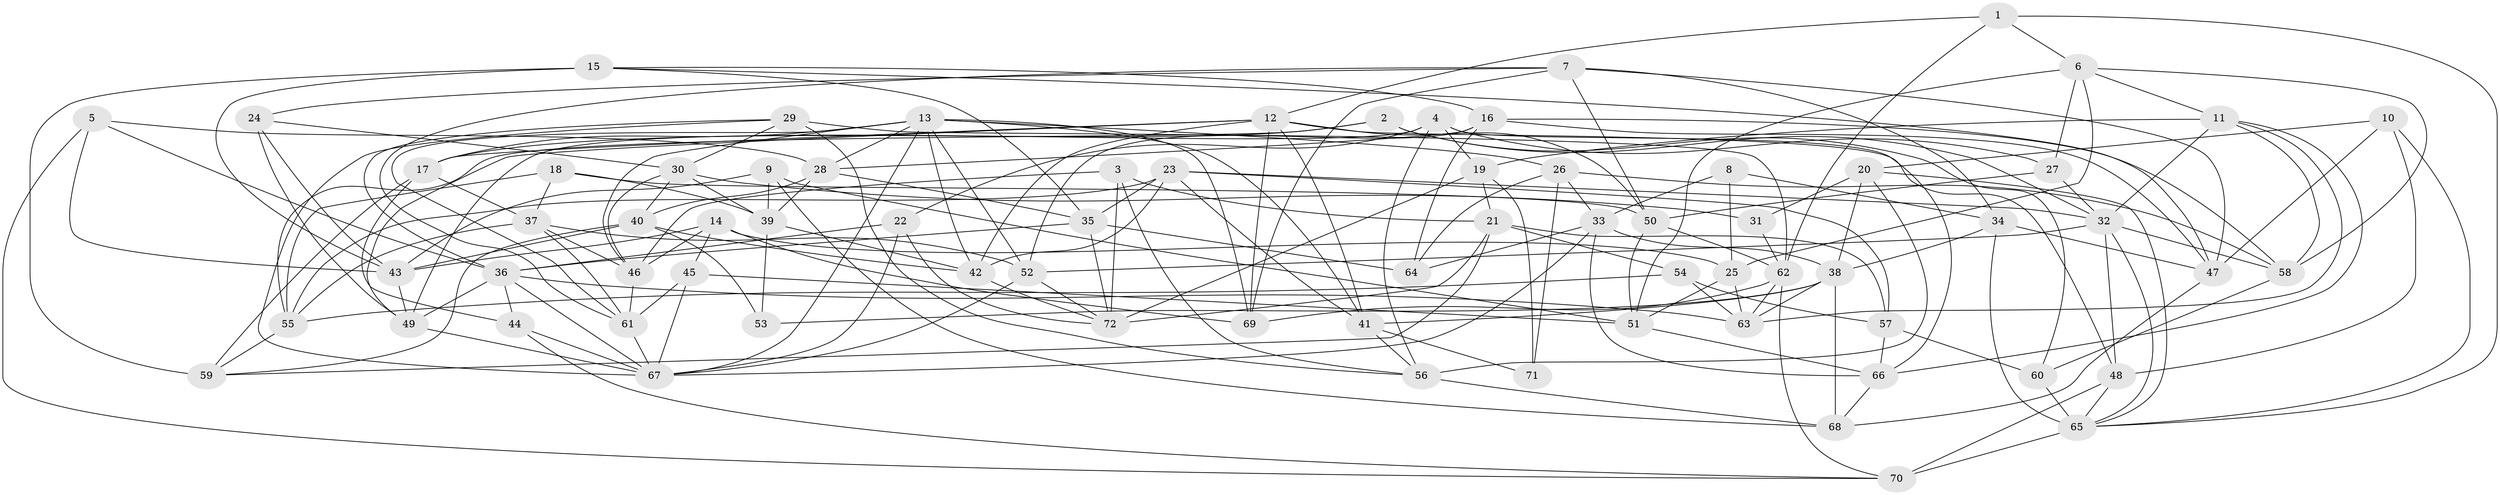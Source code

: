 // original degree distribution, {4: 1.0}
// Generated by graph-tools (version 1.1) at 2025/03/03/09/25 03:03:11]
// undirected, 72 vertices, 198 edges
graph export_dot {
graph [start="1"]
  node [color=gray90,style=filled];
  1;
  2;
  3;
  4;
  5;
  6;
  7;
  8;
  9;
  10;
  11;
  12;
  13;
  14;
  15;
  16;
  17;
  18;
  19;
  20;
  21;
  22;
  23;
  24;
  25;
  26;
  27;
  28;
  29;
  30;
  31;
  32;
  33;
  34;
  35;
  36;
  37;
  38;
  39;
  40;
  41;
  42;
  43;
  44;
  45;
  46;
  47;
  48;
  49;
  50;
  51;
  52;
  53;
  54;
  55;
  56;
  57;
  58;
  59;
  60;
  61;
  62;
  63;
  64;
  65;
  66;
  67;
  68;
  69;
  70;
  71;
  72;
  1 -- 6 [weight=1.0];
  1 -- 12 [weight=1.0];
  1 -- 62 [weight=1.0];
  1 -- 65 [weight=1.0];
  2 -- 17 [weight=1.0];
  2 -- 32 [weight=1.0];
  2 -- 55 [weight=1.0];
  2 -- 60 [weight=1.0];
  3 -- 21 [weight=1.0];
  3 -- 46 [weight=1.0];
  3 -- 56 [weight=1.0];
  3 -- 72 [weight=1.0];
  4 -- 19 [weight=1.0];
  4 -- 22 [weight=1.0];
  4 -- 27 [weight=1.0];
  4 -- 49 [weight=1.0];
  4 -- 56 [weight=1.0];
  4 -- 66 [weight=1.0];
  5 -- 28 [weight=1.0];
  5 -- 36 [weight=1.0];
  5 -- 43 [weight=1.0];
  5 -- 70 [weight=1.0];
  6 -- 11 [weight=1.0];
  6 -- 25 [weight=1.0];
  6 -- 27 [weight=1.0];
  6 -- 51 [weight=1.0];
  6 -- 58 [weight=1.0];
  7 -- 24 [weight=1.0];
  7 -- 34 [weight=1.0];
  7 -- 47 [weight=1.0];
  7 -- 50 [weight=1.0];
  7 -- 61 [weight=1.0];
  7 -- 69 [weight=1.0];
  8 -- 25 [weight=2.0];
  8 -- 33 [weight=1.0];
  8 -- 34 [weight=1.0];
  9 -- 39 [weight=1.0];
  9 -- 43 [weight=1.0];
  9 -- 51 [weight=1.0];
  9 -- 68 [weight=1.0];
  10 -- 20 [weight=1.0];
  10 -- 47 [weight=1.0];
  10 -- 48 [weight=1.0];
  10 -- 65 [weight=1.0];
  11 -- 19 [weight=1.0];
  11 -- 32 [weight=1.0];
  11 -- 58 [weight=1.0];
  11 -- 63 [weight=1.0];
  11 -- 66 [weight=1.0];
  12 -- 17 [weight=1.0];
  12 -- 41 [weight=1.0];
  12 -- 42 [weight=1.0];
  12 -- 48 [weight=1.0];
  12 -- 49 [weight=1.0];
  12 -- 50 [weight=1.0];
  12 -- 69 [weight=1.0];
  13 -- 17 [weight=1.0];
  13 -- 26 [weight=1.0];
  13 -- 28 [weight=1.0];
  13 -- 41 [weight=1.0];
  13 -- 42 [weight=1.0];
  13 -- 46 [weight=1.0];
  13 -- 52 [weight=1.0];
  13 -- 61 [weight=1.0];
  13 -- 67 [weight=1.0];
  13 -- 69 [weight=1.0];
  14 -- 25 [weight=1.0];
  14 -- 43 [weight=2.0];
  14 -- 45 [weight=1.0];
  14 -- 46 [weight=1.0];
  14 -- 69 [weight=1.0];
  15 -- 16 [weight=1.0];
  15 -- 35 [weight=1.0];
  15 -- 43 [weight=1.0];
  15 -- 47 [weight=1.0];
  15 -- 59 [weight=2.0];
  16 -- 28 [weight=1.0];
  16 -- 47 [weight=1.0];
  16 -- 52 [weight=1.0];
  16 -- 58 [weight=1.0];
  16 -- 64 [weight=1.0];
  17 -- 37 [weight=1.0];
  17 -- 44 [weight=1.0];
  17 -- 59 [weight=1.0];
  18 -- 37 [weight=1.0];
  18 -- 39 [weight=1.0];
  18 -- 50 [weight=1.0];
  18 -- 55 [weight=1.0];
  19 -- 21 [weight=1.0];
  19 -- 71 [weight=1.0];
  19 -- 72 [weight=2.0];
  20 -- 31 [weight=1.0];
  20 -- 38 [weight=2.0];
  20 -- 56 [weight=1.0];
  20 -- 65 [weight=1.0];
  21 -- 54 [weight=1.0];
  21 -- 57 [weight=1.0];
  21 -- 59 [weight=1.0];
  21 -- 72 [weight=1.0];
  22 -- 36 [weight=1.0];
  22 -- 67 [weight=1.0];
  22 -- 72 [weight=1.0];
  23 -- 32 [weight=1.0];
  23 -- 35 [weight=1.0];
  23 -- 41 [weight=1.0];
  23 -- 42 [weight=1.0];
  23 -- 55 [weight=1.0];
  23 -- 57 [weight=1.0];
  24 -- 30 [weight=1.0];
  24 -- 43 [weight=1.0];
  24 -- 49 [weight=1.0];
  25 -- 51 [weight=1.0];
  25 -- 63 [weight=1.0];
  26 -- 33 [weight=1.0];
  26 -- 58 [weight=1.0];
  26 -- 64 [weight=1.0];
  26 -- 71 [weight=2.0];
  27 -- 32 [weight=1.0];
  27 -- 50 [weight=1.0];
  28 -- 35 [weight=1.0];
  28 -- 39 [weight=1.0];
  28 -- 40 [weight=1.0];
  29 -- 30 [weight=1.0];
  29 -- 36 [weight=1.0];
  29 -- 56 [weight=1.0];
  29 -- 62 [weight=2.0];
  29 -- 67 [weight=1.0];
  30 -- 31 [weight=1.0];
  30 -- 39 [weight=1.0];
  30 -- 40 [weight=1.0];
  30 -- 46 [weight=1.0];
  31 -- 62 [weight=2.0];
  32 -- 48 [weight=1.0];
  32 -- 52 [weight=1.0];
  32 -- 58 [weight=1.0];
  32 -- 65 [weight=1.0];
  33 -- 38 [weight=1.0];
  33 -- 64 [weight=1.0];
  33 -- 66 [weight=1.0];
  33 -- 67 [weight=1.0];
  34 -- 38 [weight=1.0];
  34 -- 47 [weight=1.0];
  34 -- 65 [weight=2.0];
  35 -- 36 [weight=1.0];
  35 -- 64 [weight=1.0];
  35 -- 72 [weight=1.0];
  36 -- 44 [weight=1.0];
  36 -- 49 [weight=1.0];
  36 -- 63 [weight=1.0];
  36 -- 67 [weight=1.0];
  37 -- 46 [weight=1.0];
  37 -- 52 [weight=1.0];
  37 -- 55 [weight=1.0];
  37 -- 61 [weight=1.0];
  38 -- 41 [weight=1.0];
  38 -- 53 [weight=2.0];
  38 -- 63 [weight=1.0];
  38 -- 68 [weight=2.0];
  39 -- 42 [weight=1.0];
  39 -- 53 [weight=1.0];
  40 -- 42 [weight=1.0];
  40 -- 43 [weight=1.0];
  40 -- 53 [weight=1.0];
  40 -- 59 [weight=1.0];
  41 -- 56 [weight=1.0];
  41 -- 71 [weight=1.0];
  42 -- 72 [weight=1.0];
  43 -- 49 [weight=1.0];
  44 -- 67 [weight=1.0];
  44 -- 70 [weight=1.0];
  45 -- 51 [weight=1.0];
  45 -- 61 [weight=1.0];
  45 -- 67 [weight=1.0];
  46 -- 61 [weight=1.0];
  47 -- 68 [weight=1.0];
  48 -- 65 [weight=1.0];
  48 -- 70 [weight=2.0];
  49 -- 67 [weight=1.0];
  50 -- 51 [weight=1.0];
  50 -- 62 [weight=1.0];
  51 -- 66 [weight=1.0];
  52 -- 67 [weight=1.0];
  52 -- 72 [weight=1.0];
  54 -- 55 [weight=1.0];
  54 -- 57 [weight=1.0];
  54 -- 63 [weight=1.0];
  55 -- 59 [weight=1.0];
  56 -- 68 [weight=1.0];
  57 -- 60 [weight=2.0];
  57 -- 66 [weight=1.0];
  58 -- 60 [weight=1.0];
  60 -- 65 [weight=2.0];
  61 -- 67 [weight=1.0];
  62 -- 63 [weight=1.0];
  62 -- 69 [weight=2.0];
  62 -- 70 [weight=1.0];
  65 -- 70 [weight=1.0];
  66 -- 68 [weight=1.0];
}

